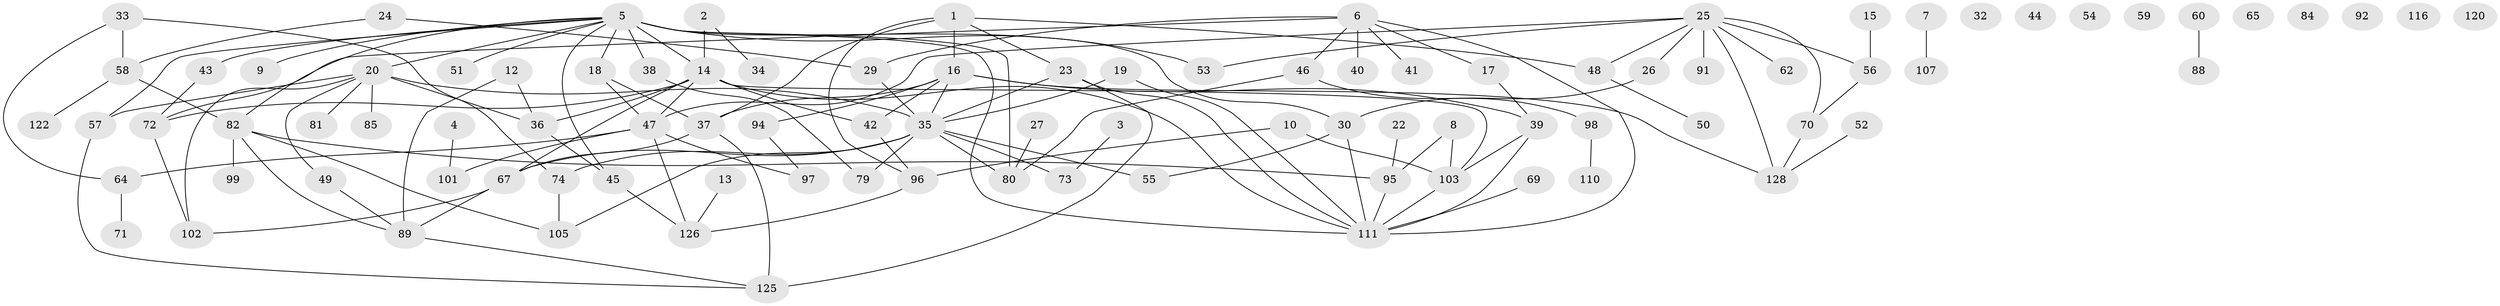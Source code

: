 // original degree distribution, {3: 0.1678832116788321, 2: 0.23357664233576642, 1: 0.24087591240875914, 6: 0.0364963503649635, 4: 0.145985401459854, 7: 0.014598540145985401, 5: 0.08759124087591241, 8: 0.014598540145985401, 0: 0.058394160583941604}
// Generated by graph-tools (version 1.1) at 2025/16/03/04/25 18:16:29]
// undirected, 95 vertices, 134 edges
graph export_dot {
graph [start="1"]
  node [color=gray90,style=filled];
  1 [super="+78+115"];
  2 [super="+137"];
  3;
  4;
  5 [super="+31+21+121+11"];
  6 [super="+77+114"];
  7 [super="+127"];
  8;
  9;
  10;
  12;
  13;
  14 [super="+28"];
  15;
  16 [super="+104"];
  17;
  18;
  19;
  20;
  22;
  23 [super="+109"];
  24;
  25 [super="+83"];
  26;
  27;
  29;
  30;
  32;
  33;
  34;
  35 [super="+61"];
  36;
  37;
  38 [super="+75"];
  39;
  40;
  41;
  42;
  43;
  44;
  45;
  46;
  47;
  48;
  49;
  50;
  51 [super="+68"];
  52;
  53 [super="+63"];
  54 [super="+86"];
  55;
  56 [super="+133"];
  57 [super="+113"];
  58;
  59;
  60;
  62 [super="+118"];
  64 [super="+87"];
  65;
  67;
  69;
  70 [super="+76"];
  71;
  72;
  73;
  74;
  79;
  80;
  81 [super="+129"];
  82;
  84;
  85;
  88;
  89 [super="+90+131"];
  91;
  92;
  94;
  95;
  96;
  97;
  98 [super="+106"];
  99;
  101;
  102 [super="+136"];
  103;
  105;
  107;
  110;
  111 [super="+123"];
  116;
  120;
  122;
  125 [super="+130"];
  126;
  128;
  1 -- 23;
  1 -- 48;
  1 -- 37;
  1 -- 16;
  1 -- 96;
  2 -- 34;
  2 -- 14 [weight=2];
  3 -- 73;
  4 -- 101;
  5 -- 80;
  5 -- 51;
  5 -- 20;
  5 -- 38;
  5 -- 30;
  5 -- 82;
  5 -- 53 [weight=3];
  5 -- 57;
  5 -- 9;
  5 -- 43;
  5 -- 45;
  5 -- 111;
  5 -- 18;
  5 -- 14;
  6 -- 46;
  6 -- 111;
  6 -- 17;
  6 -- 40;
  6 -- 41;
  6 -- 72;
  6 -- 29;
  7 -- 107;
  8 -- 95;
  8 -- 103;
  10 -- 96;
  10 -- 103;
  12 -- 36;
  12 -- 89;
  13 -- 126;
  14 -- 103 [weight=2];
  14 -- 67;
  14 -- 36;
  14 -- 72;
  14 -- 42;
  14 -- 47;
  14 -- 111;
  15 -- 56;
  16 -- 42 [weight=2];
  16 -- 94;
  16 -- 128;
  16 -- 37;
  16 -- 39;
  16 -- 35;
  17 -- 39;
  18 -- 37;
  18 -- 47;
  19 -- 111;
  19 -- 35;
  20 -- 36;
  20 -- 49;
  20 -- 57;
  20 -- 85;
  20 -- 102;
  20 -- 81;
  20 -- 35;
  22 -- 95;
  23 -- 125 [weight=2];
  23 -- 111;
  23 -- 35;
  24 -- 29;
  24 -- 58;
  25 -- 91;
  25 -- 128;
  25 -- 70;
  25 -- 47;
  25 -- 48;
  25 -- 56;
  25 -- 26;
  25 -- 62;
  25 -- 53;
  26 -- 30;
  27 -- 80;
  29 -- 35;
  30 -- 55;
  30 -- 111;
  33 -- 58;
  33 -- 64;
  33 -- 74;
  35 -- 67;
  35 -- 73;
  35 -- 74;
  35 -- 105;
  35 -- 79;
  35 -- 80;
  35 -- 55;
  36 -- 45;
  37 -- 67;
  37 -- 125;
  38 -- 79;
  39 -- 103;
  39 -- 111;
  42 -- 96;
  43 -- 72;
  45 -- 126;
  46 -- 80;
  46 -- 98;
  47 -- 97;
  47 -- 101;
  47 -- 126;
  47 -- 64;
  48 -- 50;
  49 -- 89;
  52 -- 128;
  56 -- 70;
  57 -- 125;
  58 -- 82;
  58 -- 122;
  60 -- 88;
  64 -- 71;
  67 -- 102;
  67 -- 89;
  69 -- 111;
  70 -- 128;
  72 -- 102;
  74 -- 105;
  82 -- 95;
  82 -- 99;
  82 -- 105;
  82 -- 89;
  89 -- 125;
  94 -- 97;
  95 -- 111;
  96 -- 126;
  98 -- 110;
  103 -- 111;
}

